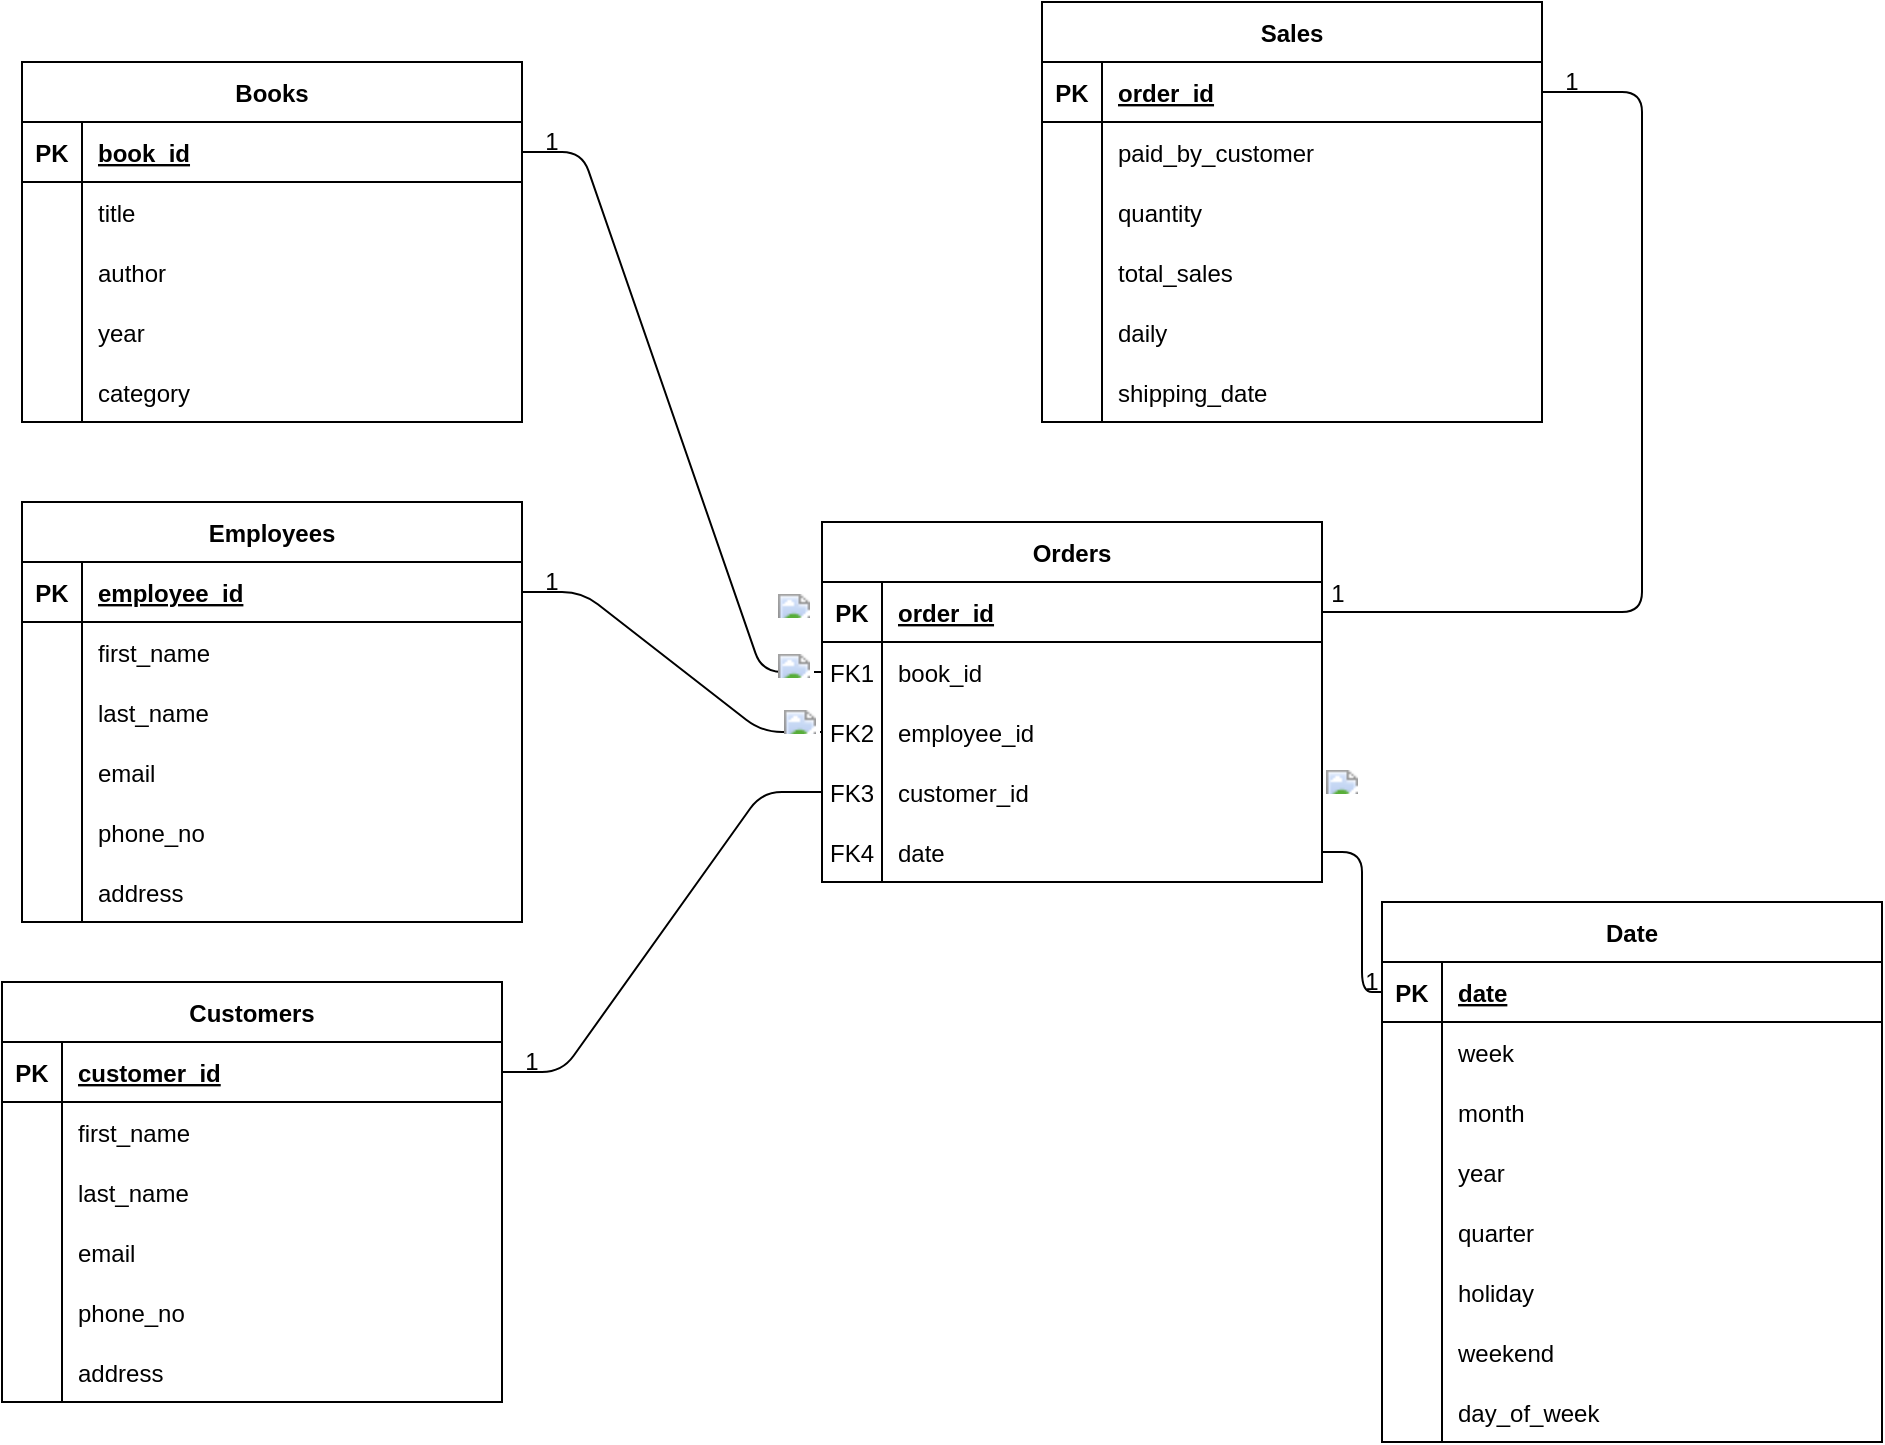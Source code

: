 <mxfile version="24.4.3" type="github">
  <diagram id="R2lEEEUBdFMjLlhIrx00" name="Page-1">
    <mxGraphModel dx="2284" dy="780" grid="1" gridSize="10" guides="1" tooltips="1" connect="1" arrows="1" fold="1" page="1" pageScale="1" pageWidth="850" pageHeight="1100" math="0" shadow="0" extFonts="Permanent Marker^https://fonts.googleapis.com/css?family=Permanent+Marker">
      <root>
        <mxCell id="0" />
        <mxCell id="1" parent="0" />
        <mxCell id="C-vyLk0tnHw3VtMMgP7b-1" value="" style="edgeStyle=entityRelationEdgeStyle;endArrow=none;startArrow=none;endFill=0;startFill=0;exitX=1;exitY=0.5;exitDx=0;exitDy=0;entryX=0;entryY=0.5;entryDx=0;entryDy=0;" parent="1" source="C-vyLk0tnHw3VtMMgP7b-24" target="TNNoIdRgvDNIgL5Zo4_y-1" edge="1">
          <mxGeometry width="100" height="100" relative="1" as="geometry">
            <mxPoint x="290" y="380" as="sourcePoint" />
            <mxPoint x="370" y="400" as="targetPoint" />
          </mxGeometry>
        </mxCell>
        <mxCell id="C-vyLk0tnHw3VtMMgP7b-12" value="" style="edgeStyle=elbowEdgeStyle;endArrow=none;startArrow=none;endFill=0;startFill=0;entryX=1;entryY=0.5;entryDx=0;entryDy=0;exitX=1;exitY=0.5;exitDx=0;exitDy=0;" parent="1" source="C-vyLk0tnHw3VtMMgP7b-3" target="C-vyLk0tnHw3VtMMgP7b-14" edge="1">
          <mxGeometry width="100" height="100" relative="1" as="geometry">
            <mxPoint x="810" y="340" as="sourcePoint" />
            <mxPoint x="770" y="90" as="targetPoint" />
            <Array as="points">
              <mxPoint x="780" y="180" />
            </Array>
          </mxGeometry>
        </mxCell>
        <mxCell id="C-vyLk0tnHw3VtMMgP7b-2" value="Orders" style="shape=table;startSize=30;container=1;collapsible=1;childLayout=tableLayout;fixedRows=1;rowLines=0;fontStyle=1;align=center;resizeLast=1;" parent="1" vertex="1">
          <mxGeometry x="370" y="270" width="250" height="180" as="geometry" />
        </mxCell>
        <mxCell id="C-vyLk0tnHw3VtMMgP7b-3" value="" style="shape=partialRectangle;collapsible=0;dropTarget=0;pointerEvents=0;fillColor=none;points=[[0,0.5],[1,0.5]];portConstraint=eastwest;top=0;left=0;right=0;bottom=1;" parent="C-vyLk0tnHw3VtMMgP7b-2" vertex="1">
          <mxGeometry y="30" width="250" height="30" as="geometry" />
        </mxCell>
        <mxCell id="C-vyLk0tnHw3VtMMgP7b-4" value="PK" style="shape=partialRectangle;overflow=hidden;connectable=0;fillColor=none;top=0;left=0;bottom=0;right=0;fontStyle=1;" parent="C-vyLk0tnHw3VtMMgP7b-3" vertex="1">
          <mxGeometry width="30" height="30" as="geometry">
            <mxRectangle width="30" height="30" as="alternateBounds" />
          </mxGeometry>
        </mxCell>
        <mxCell id="C-vyLk0tnHw3VtMMgP7b-5" value="order_id" style="shape=partialRectangle;overflow=hidden;connectable=0;fillColor=none;top=0;left=0;bottom=0;right=0;align=left;spacingLeft=6;fontStyle=5;" parent="C-vyLk0tnHw3VtMMgP7b-3" vertex="1">
          <mxGeometry x="30" width="220" height="30" as="geometry">
            <mxRectangle width="220" height="30" as="alternateBounds" />
          </mxGeometry>
        </mxCell>
        <mxCell id="C-vyLk0tnHw3VtMMgP7b-6" value="" style="shape=partialRectangle;collapsible=0;dropTarget=0;pointerEvents=0;fillColor=none;points=[[0,0.5],[1,0.5]];portConstraint=eastwest;top=0;left=0;right=0;bottom=0;" parent="C-vyLk0tnHw3VtMMgP7b-2" vertex="1">
          <mxGeometry y="60" width="250" height="30" as="geometry" />
        </mxCell>
        <mxCell id="C-vyLk0tnHw3VtMMgP7b-7" value="FK1" style="shape=partialRectangle;overflow=hidden;connectable=0;fillColor=none;top=0;left=0;bottom=0;right=0;" parent="C-vyLk0tnHw3VtMMgP7b-6" vertex="1">
          <mxGeometry width="30" height="30" as="geometry">
            <mxRectangle width="30" height="30" as="alternateBounds" />
          </mxGeometry>
        </mxCell>
        <mxCell id="C-vyLk0tnHw3VtMMgP7b-8" value="book_id" style="shape=partialRectangle;overflow=hidden;connectable=0;fillColor=none;top=0;left=0;bottom=0;right=0;align=left;spacingLeft=6;" parent="C-vyLk0tnHw3VtMMgP7b-6" vertex="1">
          <mxGeometry x="30" width="220" height="30" as="geometry">
            <mxRectangle width="220" height="30" as="alternateBounds" />
          </mxGeometry>
        </mxCell>
        <mxCell id="C-vyLk0tnHw3VtMMgP7b-9" value="" style="shape=partialRectangle;collapsible=0;dropTarget=0;pointerEvents=0;fillColor=none;points=[[0,0.5],[1,0.5]];portConstraint=eastwest;top=0;left=0;right=0;bottom=0;" parent="C-vyLk0tnHw3VtMMgP7b-2" vertex="1">
          <mxGeometry y="90" width="250" height="30" as="geometry" />
        </mxCell>
        <mxCell id="C-vyLk0tnHw3VtMMgP7b-10" value="FK2" style="shape=partialRectangle;overflow=hidden;connectable=0;fillColor=none;top=0;left=0;bottom=0;right=0;" parent="C-vyLk0tnHw3VtMMgP7b-9" vertex="1">
          <mxGeometry width="30" height="30" as="geometry">
            <mxRectangle width="30" height="30" as="alternateBounds" />
          </mxGeometry>
        </mxCell>
        <mxCell id="C-vyLk0tnHw3VtMMgP7b-11" value="employee_id" style="shape=partialRectangle;overflow=hidden;connectable=0;fillColor=none;top=0;left=0;bottom=0;right=0;align=left;spacingLeft=6;" parent="C-vyLk0tnHw3VtMMgP7b-9" vertex="1">
          <mxGeometry x="30" width="220" height="30" as="geometry">
            <mxRectangle width="220" height="30" as="alternateBounds" />
          </mxGeometry>
        </mxCell>
        <mxCell id="TNNoIdRgvDNIgL5Zo4_y-1" value="" style="shape=partialRectangle;collapsible=0;dropTarget=0;pointerEvents=0;fillColor=none;points=[[0,0.5],[1,0.5]];portConstraint=eastwest;top=0;left=0;right=0;bottom=0;" vertex="1" parent="C-vyLk0tnHw3VtMMgP7b-2">
          <mxGeometry y="120" width="250" height="30" as="geometry" />
        </mxCell>
        <mxCell id="TNNoIdRgvDNIgL5Zo4_y-2" value="FK3" style="shape=partialRectangle;overflow=hidden;connectable=0;fillColor=none;top=0;left=0;bottom=0;right=0;" vertex="1" parent="TNNoIdRgvDNIgL5Zo4_y-1">
          <mxGeometry width="30" height="30" as="geometry">
            <mxRectangle width="30" height="30" as="alternateBounds" />
          </mxGeometry>
        </mxCell>
        <mxCell id="TNNoIdRgvDNIgL5Zo4_y-3" value="customer_id " style="shape=partialRectangle;overflow=hidden;connectable=0;fillColor=none;top=0;left=0;bottom=0;right=0;align=left;spacingLeft=6;" vertex="1" parent="TNNoIdRgvDNIgL5Zo4_y-1">
          <mxGeometry x="30" width="220" height="30" as="geometry">
            <mxRectangle width="220" height="30" as="alternateBounds" />
          </mxGeometry>
        </mxCell>
        <mxCell id="TNNoIdRgvDNIgL5Zo4_y-4" value="" style="shape=partialRectangle;collapsible=0;dropTarget=0;pointerEvents=0;fillColor=none;points=[[0,0.5],[1,0.5]];portConstraint=eastwest;top=0;left=0;right=0;bottom=0;" vertex="1" parent="C-vyLk0tnHw3VtMMgP7b-2">
          <mxGeometry y="150" width="250" height="30" as="geometry" />
        </mxCell>
        <mxCell id="TNNoIdRgvDNIgL5Zo4_y-5" value="FK4" style="shape=partialRectangle;overflow=hidden;connectable=0;fillColor=none;top=0;left=0;bottom=0;right=0;" vertex="1" parent="TNNoIdRgvDNIgL5Zo4_y-4">
          <mxGeometry width="30" height="30" as="geometry">
            <mxRectangle width="30" height="30" as="alternateBounds" />
          </mxGeometry>
        </mxCell>
        <mxCell id="TNNoIdRgvDNIgL5Zo4_y-6" value="date" style="shape=partialRectangle;overflow=hidden;connectable=0;fillColor=none;top=0;left=0;bottom=0;right=0;align=left;spacingLeft=6;" vertex="1" parent="TNNoIdRgvDNIgL5Zo4_y-4">
          <mxGeometry x="30" width="220" height="30" as="geometry">
            <mxRectangle width="220" height="30" as="alternateBounds" />
          </mxGeometry>
        </mxCell>
        <mxCell id="C-vyLk0tnHw3VtMMgP7b-13" value="Sales" style="shape=table;startSize=30;container=1;collapsible=1;childLayout=tableLayout;fixedRows=1;rowLines=0;fontStyle=1;align=center;resizeLast=1;" parent="1" vertex="1">
          <mxGeometry x="480" y="10" width="250" height="210" as="geometry" />
        </mxCell>
        <mxCell id="C-vyLk0tnHw3VtMMgP7b-14" value="" style="shape=partialRectangle;collapsible=0;dropTarget=0;pointerEvents=0;fillColor=none;points=[[0,0.5],[1,0.5]];portConstraint=eastwest;top=0;left=0;right=0;bottom=1;" parent="C-vyLk0tnHw3VtMMgP7b-13" vertex="1">
          <mxGeometry y="30" width="250" height="30" as="geometry" />
        </mxCell>
        <mxCell id="C-vyLk0tnHw3VtMMgP7b-15" value="PK" style="shape=partialRectangle;overflow=hidden;connectable=0;fillColor=none;top=0;left=0;bottom=0;right=0;fontStyle=1;" parent="C-vyLk0tnHw3VtMMgP7b-14" vertex="1">
          <mxGeometry width="30" height="30" as="geometry">
            <mxRectangle width="30" height="30" as="alternateBounds" />
          </mxGeometry>
        </mxCell>
        <mxCell id="C-vyLk0tnHw3VtMMgP7b-16" value="order_id" style="shape=partialRectangle;overflow=hidden;connectable=0;fillColor=none;top=0;left=0;bottom=0;right=0;align=left;spacingLeft=6;fontStyle=5;" parent="C-vyLk0tnHw3VtMMgP7b-14" vertex="1">
          <mxGeometry x="30" width="220" height="30" as="geometry">
            <mxRectangle width="220" height="30" as="alternateBounds" />
          </mxGeometry>
        </mxCell>
        <mxCell id="C-vyLk0tnHw3VtMMgP7b-17" value="" style="shape=partialRectangle;collapsible=0;dropTarget=0;pointerEvents=0;fillColor=none;points=[[0,0.5],[1,0.5]];portConstraint=eastwest;top=0;left=0;right=0;bottom=0;" parent="C-vyLk0tnHw3VtMMgP7b-13" vertex="1">
          <mxGeometry y="60" width="250" height="30" as="geometry" />
        </mxCell>
        <mxCell id="C-vyLk0tnHw3VtMMgP7b-18" value="" style="shape=partialRectangle;overflow=hidden;connectable=0;fillColor=none;top=0;left=0;bottom=0;right=0;" parent="C-vyLk0tnHw3VtMMgP7b-17" vertex="1">
          <mxGeometry width="30" height="30" as="geometry">
            <mxRectangle width="30" height="30" as="alternateBounds" />
          </mxGeometry>
        </mxCell>
        <mxCell id="C-vyLk0tnHw3VtMMgP7b-19" value="paid_by_customer" style="shape=partialRectangle;overflow=hidden;connectable=0;fillColor=none;top=0;left=0;bottom=0;right=0;align=left;spacingLeft=6;" parent="C-vyLk0tnHw3VtMMgP7b-17" vertex="1">
          <mxGeometry x="30" width="220" height="30" as="geometry">
            <mxRectangle width="220" height="30" as="alternateBounds" />
          </mxGeometry>
        </mxCell>
        <mxCell id="C-vyLk0tnHw3VtMMgP7b-20" value="" style="shape=partialRectangle;collapsible=0;dropTarget=0;pointerEvents=0;fillColor=none;points=[[0,0.5],[1,0.5]];portConstraint=eastwest;top=0;left=0;right=0;bottom=0;" parent="C-vyLk0tnHw3VtMMgP7b-13" vertex="1">
          <mxGeometry y="90" width="250" height="30" as="geometry" />
        </mxCell>
        <mxCell id="C-vyLk0tnHw3VtMMgP7b-21" value="" style="shape=partialRectangle;overflow=hidden;connectable=0;fillColor=none;top=0;left=0;bottom=0;right=0;" parent="C-vyLk0tnHw3VtMMgP7b-20" vertex="1">
          <mxGeometry width="30" height="30" as="geometry">
            <mxRectangle width="30" height="30" as="alternateBounds" />
          </mxGeometry>
        </mxCell>
        <mxCell id="C-vyLk0tnHw3VtMMgP7b-22" value="quantity" style="shape=partialRectangle;overflow=hidden;connectable=0;fillColor=none;top=0;left=0;bottom=0;right=0;align=left;spacingLeft=6;" parent="C-vyLk0tnHw3VtMMgP7b-20" vertex="1">
          <mxGeometry x="30" width="220" height="30" as="geometry">
            <mxRectangle width="220" height="30" as="alternateBounds" />
          </mxGeometry>
        </mxCell>
        <mxCell id="TNNoIdRgvDNIgL5Zo4_y-35" value="" style="shape=partialRectangle;collapsible=0;dropTarget=0;pointerEvents=0;fillColor=none;points=[[0,0.5],[1,0.5]];portConstraint=eastwest;top=0;left=0;right=0;bottom=0;" vertex="1" parent="C-vyLk0tnHw3VtMMgP7b-13">
          <mxGeometry y="120" width="250" height="30" as="geometry" />
        </mxCell>
        <mxCell id="TNNoIdRgvDNIgL5Zo4_y-36" value="" style="shape=partialRectangle;overflow=hidden;connectable=0;fillColor=none;top=0;left=0;bottom=0;right=0;" vertex="1" parent="TNNoIdRgvDNIgL5Zo4_y-35">
          <mxGeometry width="30" height="30" as="geometry">
            <mxRectangle width="30" height="30" as="alternateBounds" />
          </mxGeometry>
        </mxCell>
        <mxCell id="TNNoIdRgvDNIgL5Zo4_y-37" value="total_sales" style="shape=partialRectangle;overflow=hidden;connectable=0;fillColor=none;top=0;left=0;bottom=0;right=0;align=left;spacingLeft=6;" vertex="1" parent="TNNoIdRgvDNIgL5Zo4_y-35">
          <mxGeometry x="30" width="220" height="30" as="geometry">
            <mxRectangle width="220" height="30" as="alternateBounds" />
          </mxGeometry>
        </mxCell>
        <mxCell id="TNNoIdRgvDNIgL5Zo4_y-38" value="" style="shape=partialRectangle;collapsible=0;dropTarget=0;pointerEvents=0;fillColor=none;points=[[0,0.5],[1,0.5]];portConstraint=eastwest;top=0;left=0;right=0;bottom=0;" vertex="1" parent="C-vyLk0tnHw3VtMMgP7b-13">
          <mxGeometry y="150" width="250" height="30" as="geometry" />
        </mxCell>
        <mxCell id="TNNoIdRgvDNIgL5Zo4_y-39" value="" style="shape=partialRectangle;overflow=hidden;connectable=0;fillColor=none;top=0;left=0;bottom=0;right=0;" vertex="1" parent="TNNoIdRgvDNIgL5Zo4_y-38">
          <mxGeometry width="30" height="30" as="geometry">
            <mxRectangle width="30" height="30" as="alternateBounds" />
          </mxGeometry>
        </mxCell>
        <mxCell id="TNNoIdRgvDNIgL5Zo4_y-40" value="daily" style="shape=partialRectangle;overflow=hidden;connectable=0;fillColor=none;top=0;left=0;bottom=0;right=0;align=left;spacingLeft=6;" vertex="1" parent="TNNoIdRgvDNIgL5Zo4_y-38">
          <mxGeometry x="30" width="220" height="30" as="geometry">
            <mxRectangle width="220" height="30" as="alternateBounds" />
          </mxGeometry>
        </mxCell>
        <mxCell id="TNNoIdRgvDNIgL5Zo4_y-41" value="" style="shape=partialRectangle;collapsible=0;dropTarget=0;pointerEvents=0;fillColor=none;points=[[0,0.5],[1,0.5]];portConstraint=eastwest;top=0;left=0;right=0;bottom=0;" vertex="1" parent="C-vyLk0tnHw3VtMMgP7b-13">
          <mxGeometry y="180" width="250" height="30" as="geometry" />
        </mxCell>
        <mxCell id="TNNoIdRgvDNIgL5Zo4_y-42" value="" style="shape=partialRectangle;overflow=hidden;connectable=0;fillColor=none;top=0;left=0;bottom=0;right=0;" vertex="1" parent="TNNoIdRgvDNIgL5Zo4_y-41">
          <mxGeometry width="30" height="30" as="geometry">
            <mxRectangle width="30" height="30" as="alternateBounds" />
          </mxGeometry>
        </mxCell>
        <mxCell id="TNNoIdRgvDNIgL5Zo4_y-43" value="shipping_date" style="shape=partialRectangle;overflow=hidden;connectable=0;fillColor=none;top=0;left=0;bottom=0;right=0;align=left;spacingLeft=6;" vertex="1" parent="TNNoIdRgvDNIgL5Zo4_y-41">
          <mxGeometry x="30" width="220" height="30" as="geometry">
            <mxRectangle width="220" height="30" as="alternateBounds" />
          </mxGeometry>
        </mxCell>
        <mxCell id="C-vyLk0tnHw3VtMMgP7b-23" value="Customers" style="shape=table;startSize=30;container=1;collapsible=1;childLayout=tableLayout;fixedRows=1;rowLines=0;fontStyle=1;align=center;resizeLast=1;" parent="1" vertex="1">
          <mxGeometry x="-40" y="500" width="250" height="210" as="geometry" />
        </mxCell>
        <mxCell id="C-vyLk0tnHw3VtMMgP7b-24" value="" style="shape=partialRectangle;collapsible=0;dropTarget=0;pointerEvents=0;fillColor=none;points=[[0,0.5],[1,0.5]];portConstraint=eastwest;top=0;left=0;right=0;bottom=1;" parent="C-vyLk0tnHw3VtMMgP7b-23" vertex="1">
          <mxGeometry y="30" width="250" height="30" as="geometry" />
        </mxCell>
        <mxCell id="C-vyLk0tnHw3VtMMgP7b-25" value="PK" style="shape=partialRectangle;overflow=hidden;connectable=0;fillColor=none;top=0;left=0;bottom=0;right=0;fontStyle=1;" parent="C-vyLk0tnHw3VtMMgP7b-24" vertex="1">
          <mxGeometry width="30" height="30" as="geometry">
            <mxRectangle width="30" height="30" as="alternateBounds" />
          </mxGeometry>
        </mxCell>
        <mxCell id="C-vyLk0tnHw3VtMMgP7b-26" value="customer_id" style="shape=partialRectangle;overflow=hidden;connectable=0;fillColor=none;top=0;left=0;bottom=0;right=0;align=left;spacingLeft=6;fontStyle=5;" parent="C-vyLk0tnHw3VtMMgP7b-24" vertex="1">
          <mxGeometry x="30" width="220" height="30" as="geometry">
            <mxRectangle width="220" height="30" as="alternateBounds" />
          </mxGeometry>
        </mxCell>
        <mxCell id="C-vyLk0tnHw3VtMMgP7b-27" value="" style="shape=partialRectangle;collapsible=0;dropTarget=0;pointerEvents=0;fillColor=none;points=[[0,0.5],[1,0.5]];portConstraint=eastwest;top=0;left=0;right=0;bottom=0;" parent="C-vyLk0tnHw3VtMMgP7b-23" vertex="1">
          <mxGeometry y="60" width="250" height="30" as="geometry" />
        </mxCell>
        <mxCell id="C-vyLk0tnHw3VtMMgP7b-28" value="" style="shape=partialRectangle;overflow=hidden;connectable=0;fillColor=none;top=0;left=0;bottom=0;right=0;" parent="C-vyLk0tnHw3VtMMgP7b-27" vertex="1">
          <mxGeometry width="30" height="30" as="geometry">
            <mxRectangle width="30" height="30" as="alternateBounds" />
          </mxGeometry>
        </mxCell>
        <mxCell id="C-vyLk0tnHw3VtMMgP7b-29" value="first_name" style="shape=partialRectangle;overflow=hidden;connectable=0;fillColor=none;top=0;left=0;bottom=0;right=0;align=left;spacingLeft=6;" parent="C-vyLk0tnHw3VtMMgP7b-27" vertex="1">
          <mxGeometry x="30" width="220" height="30" as="geometry">
            <mxRectangle width="220" height="30" as="alternateBounds" />
          </mxGeometry>
        </mxCell>
        <mxCell id="TNNoIdRgvDNIgL5Zo4_y-7" value="" style="shape=partialRectangle;collapsible=0;dropTarget=0;pointerEvents=0;fillColor=none;points=[[0,0.5],[1,0.5]];portConstraint=eastwest;top=0;left=0;right=0;bottom=0;" vertex="1" parent="C-vyLk0tnHw3VtMMgP7b-23">
          <mxGeometry y="90" width="250" height="30" as="geometry" />
        </mxCell>
        <mxCell id="TNNoIdRgvDNIgL5Zo4_y-8" value="" style="shape=partialRectangle;overflow=hidden;connectable=0;fillColor=none;top=0;left=0;bottom=0;right=0;" vertex="1" parent="TNNoIdRgvDNIgL5Zo4_y-7">
          <mxGeometry width="30" height="30" as="geometry">
            <mxRectangle width="30" height="30" as="alternateBounds" />
          </mxGeometry>
        </mxCell>
        <mxCell id="TNNoIdRgvDNIgL5Zo4_y-9" value="last_name" style="shape=partialRectangle;overflow=hidden;connectable=0;fillColor=none;top=0;left=0;bottom=0;right=0;align=left;spacingLeft=6;" vertex="1" parent="TNNoIdRgvDNIgL5Zo4_y-7">
          <mxGeometry x="30" width="220" height="30" as="geometry">
            <mxRectangle width="220" height="30" as="alternateBounds" />
          </mxGeometry>
        </mxCell>
        <mxCell id="TNNoIdRgvDNIgL5Zo4_y-10" value="" style="shape=partialRectangle;collapsible=0;dropTarget=0;pointerEvents=0;fillColor=none;points=[[0,0.5],[1,0.5]];portConstraint=eastwest;top=0;left=0;right=0;bottom=0;" vertex="1" parent="C-vyLk0tnHw3VtMMgP7b-23">
          <mxGeometry y="120" width="250" height="30" as="geometry" />
        </mxCell>
        <mxCell id="TNNoIdRgvDNIgL5Zo4_y-11" value="" style="shape=partialRectangle;overflow=hidden;connectable=0;fillColor=none;top=0;left=0;bottom=0;right=0;" vertex="1" parent="TNNoIdRgvDNIgL5Zo4_y-10">
          <mxGeometry width="30" height="30" as="geometry">
            <mxRectangle width="30" height="30" as="alternateBounds" />
          </mxGeometry>
        </mxCell>
        <mxCell id="TNNoIdRgvDNIgL5Zo4_y-12" value="email" style="shape=partialRectangle;overflow=hidden;connectable=0;fillColor=none;top=0;left=0;bottom=0;right=0;align=left;spacingLeft=6;" vertex="1" parent="TNNoIdRgvDNIgL5Zo4_y-10">
          <mxGeometry x="30" width="220" height="30" as="geometry">
            <mxRectangle width="220" height="30" as="alternateBounds" />
          </mxGeometry>
        </mxCell>
        <mxCell id="TNNoIdRgvDNIgL5Zo4_y-13" value="" style="shape=partialRectangle;collapsible=0;dropTarget=0;pointerEvents=0;fillColor=none;points=[[0,0.5],[1,0.5]];portConstraint=eastwest;top=0;left=0;right=0;bottom=0;" vertex="1" parent="C-vyLk0tnHw3VtMMgP7b-23">
          <mxGeometry y="150" width="250" height="30" as="geometry" />
        </mxCell>
        <mxCell id="TNNoIdRgvDNIgL5Zo4_y-14" value="" style="shape=partialRectangle;overflow=hidden;connectable=0;fillColor=none;top=0;left=0;bottom=0;right=0;" vertex="1" parent="TNNoIdRgvDNIgL5Zo4_y-13">
          <mxGeometry width="30" height="30" as="geometry">
            <mxRectangle width="30" height="30" as="alternateBounds" />
          </mxGeometry>
        </mxCell>
        <mxCell id="TNNoIdRgvDNIgL5Zo4_y-15" value="phone_no" style="shape=partialRectangle;overflow=hidden;connectable=0;fillColor=none;top=0;left=0;bottom=0;right=0;align=left;spacingLeft=6;" vertex="1" parent="TNNoIdRgvDNIgL5Zo4_y-13">
          <mxGeometry x="30" width="220" height="30" as="geometry">
            <mxRectangle width="220" height="30" as="alternateBounds" />
          </mxGeometry>
        </mxCell>
        <mxCell id="TNNoIdRgvDNIgL5Zo4_y-91" value="" style="shape=partialRectangle;collapsible=0;dropTarget=0;pointerEvents=0;fillColor=none;points=[[0,0.5],[1,0.5]];portConstraint=eastwest;top=0;left=0;right=0;bottom=0;" vertex="1" parent="C-vyLk0tnHw3VtMMgP7b-23">
          <mxGeometry y="180" width="250" height="30" as="geometry" />
        </mxCell>
        <mxCell id="TNNoIdRgvDNIgL5Zo4_y-92" value="" style="shape=partialRectangle;overflow=hidden;connectable=0;fillColor=none;top=0;left=0;bottom=0;right=0;" vertex="1" parent="TNNoIdRgvDNIgL5Zo4_y-91">
          <mxGeometry width="30" height="30" as="geometry">
            <mxRectangle width="30" height="30" as="alternateBounds" />
          </mxGeometry>
        </mxCell>
        <mxCell id="TNNoIdRgvDNIgL5Zo4_y-93" value="address" style="shape=partialRectangle;overflow=hidden;connectable=0;fillColor=none;top=0;left=0;bottom=0;right=0;align=left;spacingLeft=6;" vertex="1" parent="TNNoIdRgvDNIgL5Zo4_y-91">
          <mxGeometry x="30" width="220" height="30" as="geometry">
            <mxRectangle width="220" height="30" as="alternateBounds" />
          </mxGeometry>
        </mxCell>
        <mxCell id="TNNoIdRgvDNIgL5Zo4_y-16" value="Books" style="shape=table;startSize=30;container=1;collapsible=1;childLayout=tableLayout;fixedRows=1;rowLines=0;fontStyle=1;align=center;resizeLast=1;" vertex="1" parent="1">
          <mxGeometry x="-30" y="40" width="250" height="180" as="geometry" />
        </mxCell>
        <mxCell id="TNNoIdRgvDNIgL5Zo4_y-17" value="" style="shape=partialRectangle;collapsible=0;dropTarget=0;pointerEvents=0;fillColor=none;points=[[0,0.5],[1,0.5]];portConstraint=eastwest;top=0;left=0;right=0;bottom=1;" vertex="1" parent="TNNoIdRgvDNIgL5Zo4_y-16">
          <mxGeometry y="30" width="250" height="30" as="geometry" />
        </mxCell>
        <mxCell id="TNNoIdRgvDNIgL5Zo4_y-18" value="PK" style="shape=partialRectangle;overflow=hidden;connectable=0;fillColor=none;top=0;left=0;bottom=0;right=0;fontStyle=1;" vertex="1" parent="TNNoIdRgvDNIgL5Zo4_y-17">
          <mxGeometry width="30" height="30" as="geometry">
            <mxRectangle width="30" height="30" as="alternateBounds" />
          </mxGeometry>
        </mxCell>
        <mxCell id="TNNoIdRgvDNIgL5Zo4_y-19" value="book_id" style="shape=partialRectangle;overflow=hidden;connectable=0;fillColor=none;top=0;left=0;bottom=0;right=0;align=left;spacingLeft=6;fontStyle=5;" vertex="1" parent="TNNoIdRgvDNIgL5Zo4_y-17">
          <mxGeometry x="30" width="220" height="30" as="geometry">
            <mxRectangle width="220" height="30" as="alternateBounds" />
          </mxGeometry>
        </mxCell>
        <mxCell id="TNNoIdRgvDNIgL5Zo4_y-20" value="" style="shape=partialRectangle;collapsible=0;dropTarget=0;pointerEvents=0;fillColor=none;points=[[0,0.5],[1,0.5]];portConstraint=eastwest;top=0;left=0;right=0;bottom=0;" vertex="1" parent="TNNoIdRgvDNIgL5Zo4_y-16">
          <mxGeometry y="60" width="250" height="30" as="geometry" />
        </mxCell>
        <mxCell id="TNNoIdRgvDNIgL5Zo4_y-21" value="" style="shape=partialRectangle;overflow=hidden;connectable=0;fillColor=none;top=0;left=0;bottom=0;right=0;" vertex="1" parent="TNNoIdRgvDNIgL5Zo4_y-20">
          <mxGeometry width="30" height="30" as="geometry">
            <mxRectangle width="30" height="30" as="alternateBounds" />
          </mxGeometry>
        </mxCell>
        <mxCell id="TNNoIdRgvDNIgL5Zo4_y-22" value="title" style="shape=partialRectangle;overflow=hidden;connectable=0;fillColor=none;top=0;left=0;bottom=0;right=0;align=left;spacingLeft=6;" vertex="1" parent="TNNoIdRgvDNIgL5Zo4_y-20">
          <mxGeometry x="30" width="220" height="30" as="geometry">
            <mxRectangle width="220" height="30" as="alternateBounds" />
          </mxGeometry>
        </mxCell>
        <mxCell id="TNNoIdRgvDNIgL5Zo4_y-23" value="" style="shape=partialRectangle;collapsible=0;dropTarget=0;pointerEvents=0;fillColor=none;points=[[0,0.5],[1,0.5]];portConstraint=eastwest;top=0;left=0;right=0;bottom=0;" vertex="1" parent="TNNoIdRgvDNIgL5Zo4_y-16">
          <mxGeometry y="90" width="250" height="30" as="geometry" />
        </mxCell>
        <mxCell id="TNNoIdRgvDNIgL5Zo4_y-24" value="" style="shape=partialRectangle;overflow=hidden;connectable=0;fillColor=none;top=0;left=0;bottom=0;right=0;" vertex="1" parent="TNNoIdRgvDNIgL5Zo4_y-23">
          <mxGeometry width="30" height="30" as="geometry">
            <mxRectangle width="30" height="30" as="alternateBounds" />
          </mxGeometry>
        </mxCell>
        <mxCell id="TNNoIdRgvDNIgL5Zo4_y-25" value="author" style="shape=partialRectangle;overflow=hidden;connectable=0;fillColor=none;top=0;left=0;bottom=0;right=0;align=left;spacingLeft=6;" vertex="1" parent="TNNoIdRgvDNIgL5Zo4_y-23">
          <mxGeometry x="30" width="220" height="30" as="geometry">
            <mxRectangle width="220" height="30" as="alternateBounds" />
          </mxGeometry>
        </mxCell>
        <mxCell id="TNNoIdRgvDNIgL5Zo4_y-26" value="" style="shape=partialRectangle;collapsible=0;dropTarget=0;pointerEvents=0;fillColor=none;points=[[0,0.5],[1,0.5]];portConstraint=eastwest;top=0;left=0;right=0;bottom=0;" vertex="1" parent="TNNoIdRgvDNIgL5Zo4_y-16">
          <mxGeometry y="120" width="250" height="30" as="geometry" />
        </mxCell>
        <mxCell id="TNNoIdRgvDNIgL5Zo4_y-27" value="" style="shape=partialRectangle;overflow=hidden;connectable=0;fillColor=none;top=0;left=0;bottom=0;right=0;" vertex="1" parent="TNNoIdRgvDNIgL5Zo4_y-26">
          <mxGeometry width="30" height="30" as="geometry">
            <mxRectangle width="30" height="30" as="alternateBounds" />
          </mxGeometry>
        </mxCell>
        <mxCell id="TNNoIdRgvDNIgL5Zo4_y-28" value="year" style="shape=partialRectangle;overflow=hidden;connectable=0;fillColor=none;top=0;left=0;bottom=0;right=0;align=left;spacingLeft=6;" vertex="1" parent="TNNoIdRgvDNIgL5Zo4_y-26">
          <mxGeometry x="30" width="220" height="30" as="geometry">
            <mxRectangle width="220" height="30" as="alternateBounds" />
          </mxGeometry>
        </mxCell>
        <mxCell id="TNNoIdRgvDNIgL5Zo4_y-29" value="" style="shape=partialRectangle;collapsible=0;dropTarget=0;pointerEvents=0;fillColor=none;points=[[0,0.5],[1,0.5]];portConstraint=eastwest;top=0;left=0;right=0;bottom=0;" vertex="1" parent="TNNoIdRgvDNIgL5Zo4_y-16">
          <mxGeometry y="150" width="250" height="30" as="geometry" />
        </mxCell>
        <mxCell id="TNNoIdRgvDNIgL5Zo4_y-30" value="" style="shape=partialRectangle;overflow=hidden;connectable=0;fillColor=none;top=0;left=0;bottom=0;right=0;" vertex="1" parent="TNNoIdRgvDNIgL5Zo4_y-29">
          <mxGeometry width="30" height="30" as="geometry">
            <mxRectangle width="30" height="30" as="alternateBounds" />
          </mxGeometry>
        </mxCell>
        <mxCell id="TNNoIdRgvDNIgL5Zo4_y-31" value="category" style="shape=partialRectangle;overflow=hidden;connectable=0;fillColor=none;top=0;left=0;bottom=0;right=0;align=left;spacingLeft=6;" vertex="1" parent="TNNoIdRgvDNIgL5Zo4_y-29">
          <mxGeometry x="30" width="220" height="30" as="geometry">
            <mxRectangle width="220" height="30" as="alternateBounds" />
          </mxGeometry>
        </mxCell>
        <mxCell id="TNNoIdRgvDNIgL5Zo4_y-32" value="" style="edgeStyle=entityRelationEdgeStyle;endArrow=none;startArrow=none;endFill=0;startFill=0;exitX=1;exitY=0.5;exitDx=0;exitDy=0;entryX=0;entryY=0.5;entryDx=0;entryDy=0;" edge="1" parent="1" source="TNNoIdRgvDNIgL5Zo4_y-17" target="C-vyLk0tnHw3VtMMgP7b-6">
          <mxGeometry width="100" height="100" relative="1" as="geometry">
            <mxPoint x="210" y="390" as="sourcePoint" />
            <mxPoint x="360" y="270" as="targetPoint" />
          </mxGeometry>
        </mxCell>
        <mxCell id="TNNoIdRgvDNIgL5Zo4_y-45" value="Employees" style="shape=table;startSize=30;container=1;collapsible=1;childLayout=tableLayout;fixedRows=1;rowLines=0;fontStyle=1;align=center;resizeLast=1;" vertex="1" parent="1">
          <mxGeometry x="-30" y="260" width="250" height="210" as="geometry" />
        </mxCell>
        <mxCell id="TNNoIdRgvDNIgL5Zo4_y-46" value="" style="shape=partialRectangle;collapsible=0;dropTarget=0;pointerEvents=0;fillColor=none;points=[[0,0.5],[1,0.5]];portConstraint=eastwest;top=0;left=0;right=0;bottom=1;" vertex="1" parent="TNNoIdRgvDNIgL5Zo4_y-45">
          <mxGeometry y="30" width="250" height="30" as="geometry" />
        </mxCell>
        <mxCell id="TNNoIdRgvDNIgL5Zo4_y-47" value="PK" style="shape=partialRectangle;overflow=hidden;connectable=0;fillColor=none;top=0;left=0;bottom=0;right=0;fontStyle=1;" vertex="1" parent="TNNoIdRgvDNIgL5Zo4_y-46">
          <mxGeometry width="30" height="30" as="geometry">
            <mxRectangle width="30" height="30" as="alternateBounds" />
          </mxGeometry>
        </mxCell>
        <mxCell id="TNNoIdRgvDNIgL5Zo4_y-48" value="employee_id" style="shape=partialRectangle;overflow=hidden;connectable=0;fillColor=none;top=0;left=0;bottom=0;right=0;align=left;spacingLeft=6;fontStyle=5;" vertex="1" parent="TNNoIdRgvDNIgL5Zo4_y-46">
          <mxGeometry x="30" width="220" height="30" as="geometry">
            <mxRectangle width="220" height="30" as="alternateBounds" />
          </mxGeometry>
        </mxCell>
        <mxCell id="TNNoIdRgvDNIgL5Zo4_y-49" value="" style="shape=partialRectangle;collapsible=0;dropTarget=0;pointerEvents=0;fillColor=none;points=[[0,0.5],[1,0.5]];portConstraint=eastwest;top=0;left=0;right=0;bottom=0;" vertex="1" parent="TNNoIdRgvDNIgL5Zo4_y-45">
          <mxGeometry y="60" width="250" height="30" as="geometry" />
        </mxCell>
        <mxCell id="TNNoIdRgvDNIgL5Zo4_y-50" value="" style="shape=partialRectangle;overflow=hidden;connectable=0;fillColor=none;top=0;left=0;bottom=0;right=0;" vertex="1" parent="TNNoIdRgvDNIgL5Zo4_y-49">
          <mxGeometry width="30" height="30" as="geometry">
            <mxRectangle width="30" height="30" as="alternateBounds" />
          </mxGeometry>
        </mxCell>
        <mxCell id="TNNoIdRgvDNIgL5Zo4_y-51" value="first_name" style="shape=partialRectangle;overflow=hidden;connectable=0;fillColor=none;top=0;left=0;bottom=0;right=0;align=left;spacingLeft=6;" vertex="1" parent="TNNoIdRgvDNIgL5Zo4_y-49">
          <mxGeometry x="30" width="220" height="30" as="geometry">
            <mxRectangle width="220" height="30" as="alternateBounds" />
          </mxGeometry>
        </mxCell>
        <mxCell id="TNNoIdRgvDNIgL5Zo4_y-52" value="" style="shape=partialRectangle;collapsible=0;dropTarget=0;pointerEvents=0;fillColor=none;points=[[0,0.5],[1,0.5]];portConstraint=eastwest;top=0;left=0;right=0;bottom=0;" vertex="1" parent="TNNoIdRgvDNIgL5Zo4_y-45">
          <mxGeometry y="90" width="250" height="30" as="geometry" />
        </mxCell>
        <mxCell id="TNNoIdRgvDNIgL5Zo4_y-53" value="" style="shape=partialRectangle;overflow=hidden;connectable=0;fillColor=none;top=0;left=0;bottom=0;right=0;" vertex="1" parent="TNNoIdRgvDNIgL5Zo4_y-52">
          <mxGeometry width="30" height="30" as="geometry">
            <mxRectangle width="30" height="30" as="alternateBounds" />
          </mxGeometry>
        </mxCell>
        <mxCell id="TNNoIdRgvDNIgL5Zo4_y-54" value="last_name" style="shape=partialRectangle;overflow=hidden;connectable=0;fillColor=none;top=0;left=0;bottom=0;right=0;align=left;spacingLeft=6;" vertex="1" parent="TNNoIdRgvDNIgL5Zo4_y-52">
          <mxGeometry x="30" width="220" height="30" as="geometry">
            <mxRectangle width="220" height="30" as="alternateBounds" />
          </mxGeometry>
        </mxCell>
        <mxCell id="TNNoIdRgvDNIgL5Zo4_y-55" value="" style="shape=partialRectangle;collapsible=0;dropTarget=0;pointerEvents=0;fillColor=none;points=[[0,0.5],[1,0.5]];portConstraint=eastwest;top=0;left=0;right=0;bottom=0;" vertex="1" parent="TNNoIdRgvDNIgL5Zo4_y-45">
          <mxGeometry y="120" width="250" height="30" as="geometry" />
        </mxCell>
        <mxCell id="TNNoIdRgvDNIgL5Zo4_y-56" value="" style="shape=partialRectangle;overflow=hidden;connectable=0;fillColor=none;top=0;left=0;bottom=0;right=0;" vertex="1" parent="TNNoIdRgvDNIgL5Zo4_y-55">
          <mxGeometry width="30" height="30" as="geometry">
            <mxRectangle width="30" height="30" as="alternateBounds" />
          </mxGeometry>
        </mxCell>
        <mxCell id="TNNoIdRgvDNIgL5Zo4_y-57" value="email" style="shape=partialRectangle;overflow=hidden;connectable=0;fillColor=none;top=0;left=0;bottom=0;right=0;align=left;spacingLeft=6;" vertex="1" parent="TNNoIdRgvDNIgL5Zo4_y-55">
          <mxGeometry x="30" width="220" height="30" as="geometry">
            <mxRectangle width="220" height="30" as="alternateBounds" />
          </mxGeometry>
        </mxCell>
        <mxCell id="TNNoIdRgvDNIgL5Zo4_y-58" value="" style="shape=partialRectangle;collapsible=0;dropTarget=0;pointerEvents=0;fillColor=none;points=[[0,0.5],[1,0.5]];portConstraint=eastwest;top=0;left=0;right=0;bottom=0;" vertex="1" parent="TNNoIdRgvDNIgL5Zo4_y-45">
          <mxGeometry y="150" width="250" height="30" as="geometry" />
        </mxCell>
        <mxCell id="TNNoIdRgvDNIgL5Zo4_y-59" value="" style="shape=partialRectangle;overflow=hidden;connectable=0;fillColor=none;top=0;left=0;bottom=0;right=0;" vertex="1" parent="TNNoIdRgvDNIgL5Zo4_y-58">
          <mxGeometry width="30" height="30" as="geometry">
            <mxRectangle width="30" height="30" as="alternateBounds" />
          </mxGeometry>
        </mxCell>
        <mxCell id="TNNoIdRgvDNIgL5Zo4_y-60" value="phone_no" style="shape=partialRectangle;overflow=hidden;connectable=0;fillColor=none;top=0;left=0;bottom=0;right=0;align=left;spacingLeft=6;" vertex="1" parent="TNNoIdRgvDNIgL5Zo4_y-58">
          <mxGeometry x="30" width="220" height="30" as="geometry">
            <mxRectangle width="220" height="30" as="alternateBounds" />
          </mxGeometry>
        </mxCell>
        <mxCell id="TNNoIdRgvDNIgL5Zo4_y-61" value="" style="shape=partialRectangle;collapsible=0;dropTarget=0;pointerEvents=0;fillColor=none;points=[[0,0.5],[1,0.5]];portConstraint=eastwest;top=0;left=0;right=0;bottom=0;" vertex="1" parent="TNNoIdRgvDNIgL5Zo4_y-45">
          <mxGeometry y="180" width="250" height="30" as="geometry" />
        </mxCell>
        <mxCell id="TNNoIdRgvDNIgL5Zo4_y-62" value="" style="shape=partialRectangle;overflow=hidden;connectable=0;fillColor=none;top=0;left=0;bottom=0;right=0;" vertex="1" parent="TNNoIdRgvDNIgL5Zo4_y-61">
          <mxGeometry width="30" height="30" as="geometry">
            <mxRectangle width="30" height="30" as="alternateBounds" />
          </mxGeometry>
        </mxCell>
        <mxCell id="TNNoIdRgvDNIgL5Zo4_y-63" value="address" style="shape=partialRectangle;overflow=hidden;connectable=0;fillColor=none;top=0;left=0;bottom=0;right=0;align=left;spacingLeft=6;" vertex="1" parent="TNNoIdRgvDNIgL5Zo4_y-61">
          <mxGeometry x="30" width="220" height="30" as="geometry">
            <mxRectangle width="220" height="30" as="alternateBounds" />
          </mxGeometry>
        </mxCell>
        <mxCell id="TNNoIdRgvDNIgL5Zo4_y-64" value="" style="edgeStyle=entityRelationEdgeStyle;endArrow=none;startArrow=none;endFill=0;startFill=0;exitX=1;exitY=0.5;exitDx=0;exitDy=0;entryX=0;entryY=0.5;entryDx=0;entryDy=0;" edge="1" parent="1" source="TNNoIdRgvDNIgL5Zo4_y-46" target="C-vyLk0tnHw3VtMMgP7b-9">
          <mxGeometry width="100" height="100" relative="1" as="geometry">
            <mxPoint x="200" y="580" as="sourcePoint" />
            <mxPoint x="350" y="380" as="targetPoint" />
          </mxGeometry>
        </mxCell>
        <mxCell id="TNNoIdRgvDNIgL5Zo4_y-65" value="Date" style="shape=table;startSize=30;container=1;collapsible=1;childLayout=tableLayout;fixedRows=1;rowLines=0;fontStyle=1;align=center;resizeLast=1;" vertex="1" parent="1">
          <mxGeometry x="650" y="460" width="250" height="270" as="geometry" />
        </mxCell>
        <mxCell id="TNNoIdRgvDNIgL5Zo4_y-66" value="" style="shape=partialRectangle;collapsible=0;dropTarget=0;pointerEvents=0;fillColor=none;points=[[0,0.5],[1,0.5]];portConstraint=eastwest;top=0;left=0;right=0;bottom=1;" vertex="1" parent="TNNoIdRgvDNIgL5Zo4_y-65">
          <mxGeometry y="30" width="250" height="30" as="geometry" />
        </mxCell>
        <mxCell id="TNNoIdRgvDNIgL5Zo4_y-67" value="PK" style="shape=partialRectangle;overflow=hidden;connectable=0;fillColor=none;top=0;left=0;bottom=0;right=0;fontStyle=1;" vertex="1" parent="TNNoIdRgvDNIgL5Zo4_y-66">
          <mxGeometry width="30" height="30" as="geometry">
            <mxRectangle width="30" height="30" as="alternateBounds" />
          </mxGeometry>
        </mxCell>
        <mxCell id="TNNoIdRgvDNIgL5Zo4_y-68" value="date" style="shape=partialRectangle;overflow=hidden;connectable=0;fillColor=none;top=0;left=0;bottom=0;right=0;align=left;spacingLeft=6;fontStyle=5;" vertex="1" parent="TNNoIdRgvDNIgL5Zo4_y-66">
          <mxGeometry x="30" width="220" height="30" as="geometry">
            <mxRectangle width="220" height="30" as="alternateBounds" />
          </mxGeometry>
        </mxCell>
        <mxCell id="TNNoIdRgvDNIgL5Zo4_y-69" value="" style="shape=partialRectangle;collapsible=0;dropTarget=0;pointerEvents=0;fillColor=none;points=[[0,0.5],[1,0.5]];portConstraint=eastwest;top=0;left=0;right=0;bottom=0;" vertex="1" parent="TNNoIdRgvDNIgL5Zo4_y-65">
          <mxGeometry y="60" width="250" height="30" as="geometry" />
        </mxCell>
        <mxCell id="TNNoIdRgvDNIgL5Zo4_y-70" value="" style="shape=partialRectangle;overflow=hidden;connectable=0;fillColor=none;top=0;left=0;bottom=0;right=0;" vertex="1" parent="TNNoIdRgvDNIgL5Zo4_y-69">
          <mxGeometry width="30" height="30" as="geometry">
            <mxRectangle width="30" height="30" as="alternateBounds" />
          </mxGeometry>
        </mxCell>
        <mxCell id="TNNoIdRgvDNIgL5Zo4_y-71" value="week" style="shape=partialRectangle;overflow=hidden;connectable=0;fillColor=none;top=0;left=0;bottom=0;right=0;align=left;spacingLeft=6;" vertex="1" parent="TNNoIdRgvDNIgL5Zo4_y-69">
          <mxGeometry x="30" width="220" height="30" as="geometry">
            <mxRectangle width="220" height="30" as="alternateBounds" />
          </mxGeometry>
        </mxCell>
        <mxCell id="TNNoIdRgvDNIgL5Zo4_y-72" value="" style="shape=partialRectangle;collapsible=0;dropTarget=0;pointerEvents=0;fillColor=none;points=[[0,0.5],[1,0.5]];portConstraint=eastwest;top=0;left=0;right=0;bottom=0;" vertex="1" parent="TNNoIdRgvDNIgL5Zo4_y-65">
          <mxGeometry y="90" width="250" height="30" as="geometry" />
        </mxCell>
        <mxCell id="TNNoIdRgvDNIgL5Zo4_y-73" value="" style="shape=partialRectangle;overflow=hidden;connectable=0;fillColor=none;top=0;left=0;bottom=0;right=0;" vertex="1" parent="TNNoIdRgvDNIgL5Zo4_y-72">
          <mxGeometry width="30" height="30" as="geometry">
            <mxRectangle width="30" height="30" as="alternateBounds" />
          </mxGeometry>
        </mxCell>
        <mxCell id="TNNoIdRgvDNIgL5Zo4_y-74" value="month" style="shape=partialRectangle;overflow=hidden;connectable=0;fillColor=none;top=0;left=0;bottom=0;right=0;align=left;spacingLeft=6;" vertex="1" parent="TNNoIdRgvDNIgL5Zo4_y-72">
          <mxGeometry x="30" width="220" height="30" as="geometry">
            <mxRectangle width="220" height="30" as="alternateBounds" />
          </mxGeometry>
        </mxCell>
        <mxCell id="TNNoIdRgvDNIgL5Zo4_y-75" value="" style="shape=partialRectangle;collapsible=0;dropTarget=0;pointerEvents=0;fillColor=none;points=[[0,0.5],[1,0.5]];portConstraint=eastwest;top=0;left=0;right=0;bottom=0;" vertex="1" parent="TNNoIdRgvDNIgL5Zo4_y-65">
          <mxGeometry y="120" width="250" height="30" as="geometry" />
        </mxCell>
        <mxCell id="TNNoIdRgvDNIgL5Zo4_y-76" value="" style="shape=partialRectangle;overflow=hidden;connectable=0;fillColor=none;top=0;left=0;bottom=0;right=0;" vertex="1" parent="TNNoIdRgvDNIgL5Zo4_y-75">
          <mxGeometry width="30" height="30" as="geometry">
            <mxRectangle width="30" height="30" as="alternateBounds" />
          </mxGeometry>
        </mxCell>
        <mxCell id="TNNoIdRgvDNIgL5Zo4_y-77" value="year" style="shape=partialRectangle;overflow=hidden;connectable=0;fillColor=none;top=0;left=0;bottom=0;right=0;align=left;spacingLeft=6;" vertex="1" parent="TNNoIdRgvDNIgL5Zo4_y-75">
          <mxGeometry x="30" width="220" height="30" as="geometry">
            <mxRectangle width="220" height="30" as="alternateBounds" />
          </mxGeometry>
        </mxCell>
        <mxCell id="TNNoIdRgvDNIgL5Zo4_y-78" value="" style="shape=partialRectangle;collapsible=0;dropTarget=0;pointerEvents=0;fillColor=none;points=[[0,0.5],[1,0.5]];portConstraint=eastwest;top=0;left=0;right=0;bottom=0;" vertex="1" parent="TNNoIdRgvDNIgL5Zo4_y-65">
          <mxGeometry y="150" width="250" height="30" as="geometry" />
        </mxCell>
        <mxCell id="TNNoIdRgvDNIgL5Zo4_y-79" value="" style="shape=partialRectangle;overflow=hidden;connectable=0;fillColor=none;top=0;left=0;bottom=0;right=0;" vertex="1" parent="TNNoIdRgvDNIgL5Zo4_y-78">
          <mxGeometry width="30" height="30" as="geometry">
            <mxRectangle width="30" height="30" as="alternateBounds" />
          </mxGeometry>
        </mxCell>
        <mxCell id="TNNoIdRgvDNIgL5Zo4_y-80" value="quarter" style="shape=partialRectangle;overflow=hidden;connectable=0;fillColor=none;top=0;left=0;bottom=0;right=0;align=left;spacingLeft=6;" vertex="1" parent="TNNoIdRgvDNIgL5Zo4_y-78">
          <mxGeometry x="30" width="220" height="30" as="geometry">
            <mxRectangle width="220" height="30" as="alternateBounds" />
          </mxGeometry>
        </mxCell>
        <mxCell id="TNNoIdRgvDNIgL5Zo4_y-82" value="" style="shape=partialRectangle;collapsible=0;dropTarget=0;pointerEvents=0;fillColor=none;points=[[0,0.5],[1,0.5]];portConstraint=eastwest;top=0;left=0;right=0;bottom=0;" vertex="1" parent="TNNoIdRgvDNIgL5Zo4_y-65">
          <mxGeometry y="180" width="250" height="30" as="geometry" />
        </mxCell>
        <mxCell id="TNNoIdRgvDNIgL5Zo4_y-83" value="" style="shape=partialRectangle;overflow=hidden;connectable=0;fillColor=none;top=0;left=0;bottom=0;right=0;" vertex="1" parent="TNNoIdRgvDNIgL5Zo4_y-82">
          <mxGeometry width="30" height="30" as="geometry">
            <mxRectangle width="30" height="30" as="alternateBounds" />
          </mxGeometry>
        </mxCell>
        <mxCell id="TNNoIdRgvDNIgL5Zo4_y-84" value="holiday" style="shape=partialRectangle;overflow=hidden;connectable=0;fillColor=none;top=0;left=0;bottom=0;right=0;align=left;spacingLeft=6;" vertex="1" parent="TNNoIdRgvDNIgL5Zo4_y-82">
          <mxGeometry x="30" width="220" height="30" as="geometry">
            <mxRectangle width="220" height="30" as="alternateBounds" />
          </mxGeometry>
        </mxCell>
        <mxCell id="TNNoIdRgvDNIgL5Zo4_y-85" value="" style="shape=partialRectangle;collapsible=0;dropTarget=0;pointerEvents=0;fillColor=none;points=[[0,0.5],[1,0.5]];portConstraint=eastwest;top=0;left=0;right=0;bottom=0;" vertex="1" parent="TNNoIdRgvDNIgL5Zo4_y-65">
          <mxGeometry y="210" width="250" height="30" as="geometry" />
        </mxCell>
        <mxCell id="TNNoIdRgvDNIgL5Zo4_y-86" value="" style="shape=partialRectangle;overflow=hidden;connectable=0;fillColor=none;top=0;left=0;bottom=0;right=0;" vertex="1" parent="TNNoIdRgvDNIgL5Zo4_y-85">
          <mxGeometry width="30" height="30" as="geometry">
            <mxRectangle width="30" height="30" as="alternateBounds" />
          </mxGeometry>
        </mxCell>
        <mxCell id="TNNoIdRgvDNIgL5Zo4_y-87" value="weekend" style="shape=partialRectangle;overflow=hidden;connectable=0;fillColor=none;top=0;left=0;bottom=0;right=0;align=left;spacingLeft=6;" vertex="1" parent="TNNoIdRgvDNIgL5Zo4_y-85">
          <mxGeometry x="30" width="220" height="30" as="geometry">
            <mxRectangle width="220" height="30" as="alternateBounds" />
          </mxGeometry>
        </mxCell>
        <mxCell id="TNNoIdRgvDNIgL5Zo4_y-88" value="" style="shape=partialRectangle;collapsible=0;dropTarget=0;pointerEvents=0;fillColor=none;points=[[0,0.5],[1,0.5]];portConstraint=eastwest;top=0;left=0;right=0;bottom=0;" vertex="1" parent="TNNoIdRgvDNIgL5Zo4_y-65">
          <mxGeometry y="240" width="250" height="30" as="geometry" />
        </mxCell>
        <mxCell id="TNNoIdRgvDNIgL5Zo4_y-89" value="" style="shape=partialRectangle;overflow=hidden;connectable=0;fillColor=none;top=0;left=0;bottom=0;right=0;" vertex="1" parent="TNNoIdRgvDNIgL5Zo4_y-88">
          <mxGeometry width="30" height="30" as="geometry">
            <mxRectangle width="30" height="30" as="alternateBounds" />
          </mxGeometry>
        </mxCell>
        <mxCell id="TNNoIdRgvDNIgL5Zo4_y-90" value="day_of_week" style="shape=partialRectangle;overflow=hidden;connectable=0;fillColor=none;top=0;left=0;bottom=0;right=0;align=left;spacingLeft=6;" vertex="1" parent="TNNoIdRgvDNIgL5Zo4_y-88">
          <mxGeometry x="30" width="220" height="30" as="geometry">
            <mxRectangle width="220" height="30" as="alternateBounds" />
          </mxGeometry>
        </mxCell>
        <mxCell id="TNNoIdRgvDNIgL5Zo4_y-81" value="" style="edgeStyle=elbowEdgeStyle;endArrow=none;startArrow=none;endFill=0;startFill=0;entryX=1;entryY=0.5;entryDx=0;entryDy=0;exitX=0;exitY=0.5;exitDx=0;exitDy=0;" edge="1" parent="1" source="TNNoIdRgvDNIgL5Zo4_y-66" target="TNNoIdRgvDNIgL5Zo4_y-4">
          <mxGeometry width="100" height="100" relative="1" as="geometry">
            <mxPoint x="525" y="680" as="sourcePoint" />
            <mxPoint x="635" y="420" as="targetPoint" />
            <Array as="points">
              <mxPoint x="640" y="520" />
            </Array>
          </mxGeometry>
        </mxCell>
        <mxCell id="TNNoIdRgvDNIgL5Zo4_y-94" value="1" style="text;strokeColor=none;align=center;fillColor=none;html=1;verticalAlign=middle;whiteSpace=wrap;rounded=0;" vertex="1" parent="1">
          <mxGeometry x="210" y="70" width="50" height="20" as="geometry" />
        </mxCell>
        <mxCell id="TNNoIdRgvDNIgL5Zo4_y-95" value="1" style="text;strokeColor=none;align=center;fillColor=none;html=1;verticalAlign=middle;whiteSpace=wrap;rounded=0;" vertex="1" parent="1">
          <mxGeometry x="210" y="290" width="50" height="20" as="geometry" />
        </mxCell>
        <mxCell id="TNNoIdRgvDNIgL5Zo4_y-98" value="1" style="text;strokeColor=none;align=center;fillColor=none;html=1;verticalAlign=middle;whiteSpace=wrap;rounded=0;" vertex="1" parent="1">
          <mxGeometry x="200" y="530" width="50" height="20" as="geometry" />
        </mxCell>
        <mxCell id="TNNoIdRgvDNIgL5Zo4_y-99" value="1" style="text;strokeColor=none;align=center;fillColor=none;html=1;verticalAlign=middle;whiteSpace=wrap;rounded=0;" vertex="1" parent="1">
          <mxGeometry x="720" y="40" width="50" height="20" as="geometry" />
        </mxCell>
        <mxCell id="TNNoIdRgvDNIgL5Zo4_y-100" value="1" style="text;strokeColor=none;align=center;fillColor=none;html=1;verticalAlign=middle;whiteSpace=wrap;rounded=0;" vertex="1" parent="1">
          <mxGeometry x="620" y="490" width="50" height="20" as="geometry" />
        </mxCell>
        <mxCell id="TNNoIdRgvDNIgL5Zo4_y-101" value="&lt;img style=&quot;border: 0px; vertical-align: -0.338ex; margin: 0px; display: inline-block; --color-base: #202122; --color-base--hover: #404244; --color-emphasized: #000; --color-subtle: #54595d; --color-placeholder: #72777d; --color-disabled: #72777d; --color-inverted: #fff; --color-inverted-fixed: #fff; --color-progressive: #36c; --color-progressive--hover: #447ff5; --color-progressive--active: #2a4b8d; --color-progressive--focus: #36c; --color-destructive: #d73333; --color-destructive--hover: #ff4242; --color-destructive--active: #b32424; --color-destructive--focus: #36c; --color-visited: #6b4ba1; --color-destructive--visited: #a55858; --color-error: #d73333; --color-warning: #edab00; --color-success: #14866d; --color-notice: #202122; --color-content-added: #36c; --color-content-removed: #a66200; --color-base--subtle: #72777d; --color-link-red: #d73333; --color-link-red--hover: #ff4242; --color-link-red--active: #b32424; --color-link-red--focus: #36c; --color-link-red--visited: #a55858; --filter-invert-icon: 0; --filter-invert-primary-button-icon: 1; --box-shadow-color-base: #000; --box-shadow-color-progressive--active: #2a4b8d; --box-shadow-color-progressive--focus: #36c; --box-shadow-color-progressive-selected: #36c; --box-shadow-color-progressive-selected--hover: #447ff5; --box-shadow-color-progressive-selected--active: #2a4b8d; --box-shadow-color-destructive--focus: #36c; --box-shadow-color-inverted: #fff; --box-shadow-color-transparent: transparent; --background-color-interactive: #eaecf0; --background-color-interactive-subtle: #f8f9fa; --background-color-disabled: #c8ccd1; --background-color-disabled-subtle: #eaecf0; --background-color-progressive: #36c; --background-color-progressive--hover: #447ff5; --background-color-progressive--active: #2a4b8d; --background-color-progressive--focus: #36c; --background-color-progressive-subtle: #eaf3ff; --background-color-destructive: #d73333; --background-color-destructive--hover: #ff4242; --background-color-destructive--active: #b32424; --background-color-destructive--focus: #36c; --background-color-destructive-subtle: #fee7e6; --background-color-error: #d73333; --background-color-error--hover: #ff4242; --background-color-error--active: #b32424; --background-color-error-subtle: #fee7e6; --background-color-warning-subtle: #fef6e7; --background-color-success-subtle: #d5fdf4; --background-color-notice-subtle: #eaecf0; --background-color-content-added: #6d8af2; --background-color-content-removed: #ad822b; --background-color-backdrop-light: rgba(255,255,255,0.65); --background-color-backdrop-dark: rgba(0,0,0,0.65); --background-color-base: #fff; --background-color-base-fixed: #fff; --background-color-neutral: #eaecf0; --background-color-neutral-subtle: #f8f9fa; --background-color-transparent: transparent; --background-color-button-quiet--hover: rgba(0,24,73,0.027); --background-color-button-quiet--active: rgba(0,24,73,0.082); --background-color-input-binary--checked: #36c; --background-color-tab-list-item-framed--hover: rgba(255,255,255,0.3); --background-color-tab-list-item-framed--active: rgba(255,255,255,0.65); --opacity-icon-base: 0.87; --opacity-icon-base--hover: 0.74; --opacity-icon-base--selected: 1; --opacity-icon-base--disabled: 0.51; --opacity-icon-placeholder: 0.51; --opacity-icon-subtle: 0.67; --border-color-base: #a2a9b1; --border-color-interactive: #72777d; --border-color-disabled: #c8ccd1; --border-color-subtle: #c8ccd1; --border-color-muted: #eaecf0; --border-color-inverted: #fff; --border-color-progressive: #36c; --border-color-progressive--hover: #447ff5; --border-color-progressive--active: #2a4b8d; --border-color-progressive--focus: #36c; --border-color-destructive: #d73333; --border-color-destructive--hover: #ff4242; --border-color-destructive--active: #b32424; --border-color-destructive--focus: #36c; --border-color-error: #b32424; --border-color-error--hover: #ff4242; --border-color-warning: #a66200; --border-color-success: #096450; --border-color-notice: #54595d; --border-color-content-added: #6d8af2; --border-color-content-removed: #ad822b; --border-color-transparent: transparent; --border-color-divider: #a2a9b1; --border-color-input--hover: #72777d; --border-color-input-binary: #72777d; --border-color-input-binary--hover: #447ff5; --border-color-input-binary--active: #2a4b8d; --border-color-input-binary--focus: #36c; --border-color-input-binary--checked: #36c; --border-base: 1px solid #a2a9b1; --border-subtle: 1px solid #c8ccd1; --border-progressive: 1px solid #36c; --border-destructive: 1px solid #d73333; --outline-color-progressive--focus: #36c; color: rgb(32, 33, 34); font-family: sans-serif; font-size: 14px; text-align: start; background-color: rgb(255, 255, 255); width: 2.324ex; height: 1.676ex;&quot; alt=&quot;{\displaystyle \infty }&quot; aria-hidden=&quot;true&quot; class=&quot;mwe-math-fallback-image-inline mw-invert skin-invert&quot; src=&quot;https://wikimedia.org/api/rest_v1/media/math/render/svg/c26c105004f30c27aa7c2a9c601550a4183b1f21&quot;&gt;" style="text;strokeColor=none;align=center;fillColor=none;html=1;verticalAlign=middle;whiteSpace=wrap;rounded=0;" vertex="1" parent="1">
          <mxGeometry x="332" y="327" width="50" height="20" as="geometry" />
        </mxCell>
        <mxCell id="TNNoIdRgvDNIgL5Zo4_y-102" value="&lt;img style=&quot;border: 0px; vertical-align: -0.338ex; margin: 0px; display: inline-block; --color-base: #202122; --color-base--hover: #404244; --color-emphasized: #000; --color-subtle: #54595d; --color-placeholder: #72777d; --color-disabled: #72777d; --color-inverted: #fff; --color-inverted-fixed: #fff; --color-progressive: #36c; --color-progressive--hover: #447ff5; --color-progressive--active: #2a4b8d; --color-progressive--focus: #36c; --color-destructive: #d73333; --color-destructive--hover: #ff4242; --color-destructive--active: #b32424; --color-destructive--focus: #36c; --color-visited: #6b4ba1; --color-destructive--visited: #a55858; --color-error: #d73333; --color-warning: #edab00; --color-success: #14866d; --color-notice: #202122; --color-content-added: #36c; --color-content-removed: #a66200; --color-base--subtle: #72777d; --color-link-red: #d73333; --color-link-red--hover: #ff4242; --color-link-red--active: #b32424; --color-link-red--focus: #36c; --color-link-red--visited: #a55858; --filter-invert-icon: 0; --filter-invert-primary-button-icon: 1; --box-shadow-color-base: #000; --box-shadow-color-progressive--active: #2a4b8d; --box-shadow-color-progressive--focus: #36c; --box-shadow-color-progressive-selected: #36c; --box-shadow-color-progressive-selected--hover: #447ff5; --box-shadow-color-progressive-selected--active: #2a4b8d; --box-shadow-color-destructive--focus: #36c; --box-shadow-color-inverted: #fff; --box-shadow-color-transparent: transparent; --background-color-interactive: #eaecf0; --background-color-interactive-subtle: #f8f9fa; --background-color-disabled: #c8ccd1; --background-color-disabled-subtle: #eaecf0; --background-color-progressive: #36c; --background-color-progressive--hover: #447ff5; --background-color-progressive--active: #2a4b8d; --background-color-progressive--focus: #36c; --background-color-progressive-subtle: #eaf3ff; --background-color-destructive: #d73333; --background-color-destructive--hover: #ff4242; --background-color-destructive--active: #b32424; --background-color-destructive--focus: #36c; --background-color-destructive-subtle: #fee7e6; --background-color-error: #d73333; --background-color-error--hover: #ff4242; --background-color-error--active: #b32424; --background-color-error-subtle: #fee7e6; --background-color-warning-subtle: #fef6e7; --background-color-success-subtle: #d5fdf4; --background-color-notice-subtle: #eaecf0; --background-color-content-added: #6d8af2; --background-color-content-removed: #ad822b; --background-color-backdrop-light: rgba(255,255,255,0.65); --background-color-backdrop-dark: rgba(0,0,0,0.65); --background-color-base: #fff; --background-color-base-fixed: #fff; --background-color-neutral: #eaecf0; --background-color-neutral-subtle: #f8f9fa; --background-color-transparent: transparent; --background-color-button-quiet--hover: rgba(0,24,73,0.027); --background-color-button-quiet--active: rgba(0,24,73,0.082); --background-color-input-binary--checked: #36c; --background-color-tab-list-item-framed--hover: rgba(255,255,255,0.3); --background-color-tab-list-item-framed--active: rgba(255,255,255,0.65); --opacity-icon-base: 0.87; --opacity-icon-base--hover: 0.74; --opacity-icon-base--selected: 1; --opacity-icon-base--disabled: 0.51; --opacity-icon-placeholder: 0.51; --opacity-icon-subtle: 0.67; --border-color-base: #a2a9b1; --border-color-interactive: #72777d; --border-color-disabled: #c8ccd1; --border-color-subtle: #c8ccd1; --border-color-muted: #eaecf0; --border-color-inverted: #fff; --border-color-progressive: #36c; --border-color-progressive--hover: #447ff5; --border-color-progressive--active: #2a4b8d; --border-color-progressive--focus: #36c; --border-color-destructive: #d73333; --border-color-destructive--hover: #ff4242; --border-color-destructive--active: #b32424; --border-color-destructive--focus: #36c; --border-color-error: #b32424; --border-color-error--hover: #ff4242; --border-color-warning: #a66200; --border-color-success: #096450; --border-color-notice: #54595d; --border-color-content-added: #6d8af2; --border-color-content-removed: #ad822b; --border-color-transparent: transparent; --border-color-divider: #a2a9b1; --border-color-input--hover: #72777d; --border-color-input-binary: #72777d; --border-color-input-binary--hover: #447ff5; --border-color-input-binary--active: #2a4b8d; --border-color-input-binary--focus: #36c; --border-color-input-binary--checked: #36c; --border-base: 1px solid #a2a9b1; --border-subtle: 1px solid #c8ccd1; --border-progressive: 1px solid #36c; --border-destructive: 1px solid #d73333; --outline-color-progressive--focus: #36c; color: rgb(32, 33, 34); font-family: sans-serif; font-size: 14px; text-align: start; background-color: rgb(255, 255, 255); width: 2.324ex; height: 1.676ex;&quot; alt=&quot;{\displaystyle \infty }&quot; aria-hidden=&quot;true&quot; class=&quot;mwe-math-fallback-image-inline mw-invert skin-invert&quot; src=&quot;https://wikimedia.org/api/rest_v1/media/math/render/svg/c26c105004f30c27aa7c2a9c601550a4183b1f21&quot;&gt;" style="text;strokeColor=none;align=center;fillColor=none;html=1;verticalAlign=middle;whiteSpace=wrap;rounded=0;" vertex="1" parent="1">
          <mxGeometry x="332" y="357" width="50" height="20" as="geometry" />
        </mxCell>
        <mxCell id="TNNoIdRgvDNIgL5Zo4_y-104" value="&lt;img style=&quot;border: 0px; vertical-align: -0.338ex; margin: 0px; display: inline-block; --color-base: #202122; --color-base--hover: #404244; --color-emphasized: #000; --color-subtle: #54595d; --color-placeholder: #72777d; --color-disabled: #72777d; --color-inverted: #fff; --color-inverted-fixed: #fff; --color-progressive: #36c; --color-progressive--hover: #447ff5; --color-progressive--active: #2a4b8d; --color-progressive--focus: #36c; --color-destructive: #d73333; --color-destructive--hover: #ff4242; --color-destructive--active: #b32424; --color-destructive--focus: #36c; --color-visited: #6b4ba1; --color-destructive--visited: #a55858; --color-error: #d73333; --color-warning: #edab00; --color-success: #14866d; --color-notice: #202122; --color-content-added: #36c; --color-content-removed: #a66200; --color-base--subtle: #72777d; --color-link-red: #d73333; --color-link-red--hover: #ff4242; --color-link-red--active: #b32424; --color-link-red--focus: #36c; --color-link-red--visited: #a55858; --filter-invert-icon: 0; --filter-invert-primary-button-icon: 1; --box-shadow-color-base: #000; --box-shadow-color-progressive--active: #2a4b8d; --box-shadow-color-progressive--focus: #36c; --box-shadow-color-progressive-selected: #36c; --box-shadow-color-progressive-selected--hover: #447ff5; --box-shadow-color-progressive-selected--active: #2a4b8d; --box-shadow-color-destructive--focus: #36c; --box-shadow-color-inverted: #fff; --box-shadow-color-transparent: transparent; --background-color-interactive: #eaecf0; --background-color-interactive-subtle: #f8f9fa; --background-color-disabled: #c8ccd1; --background-color-disabled-subtle: #eaecf0; --background-color-progressive: #36c; --background-color-progressive--hover: #447ff5; --background-color-progressive--active: #2a4b8d; --background-color-progressive--focus: #36c; --background-color-progressive-subtle: #eaf3ff; --background-color-destructive: #d73333; --background-color-destructive--hover: #ff4242; --background-color-destructive--active: #b32424; --background-color-destructive--focus: #36c; --background-color-destructive-subtle: #fee7e6; --background-color-error: #d73333; --background-color-error--hover: #ff4242; --background-color-error--active: #b32424; --background-color-error-subtle: #fee7e6; --background-color-warning-subtle: #fef6e7; --background-color-success-subtle: #d5fdf4; --background-color-notice-subtle: #eaecf0; --background-color-content-added: #6d8af2; --background-color-content-removed: #ad822b; --background-color-backdrop-light: rgba(255,255,255,0.65); --background-color-backdrop-dark: rgba(0,0,0,0.65); --background-color-base: #fff; --background-color-base-fixed: #fff; --background-color-neutral: #eaecf0; --background-color-neutral-subtle: #f8f9fa; --background-color-transparent: transparent; --background-color-button-quiet--hover: rgba(0,24,73,0.027); --background-color-button-quiet--active: rgba(0,24,73,0.082); --background-color-input-binary--checked: #36c; --background-color-tab-list-item-framed--hover: rgba(255,255,255,0.3); --background-color-tab-list-item-framed--active: rgba(255,255,255,0.65); --opacity-icon-base: 0.87; --opacity-icon-base--hover: 0.74; --opacity-icon-base--selected: 1; --opacity-icon-base--disabled: 0.51; --opacity-icon-placeholder: 0.51; --opacity-icon-subtle: 0.67; --border-color-base: #a2a9b1; --border-color-interactive: #72777d; --border-color-disabled: #c8ccd1; --border-color-subtle: #c8ccd1; --border-color-muted: #eaecf0; --border-color-inverted: #fff; --border-color-progressive: #36c; --border-color-progressive--hover: #447ff5; --border-color-progressive--active: #2a4b8d; --border-color-progressive--focus: #36c; --border-color-destructive: #d73333; --border-color-destructive--hover: #ff4242; --border-color-destructive--active: #b32424; --border-color-destructive--focus: #36c; --border-color-error: #b32424; --border-color-error--hover: #ff4242; --border-color-warning: #a66200; --border-color-success: #096450; --border-color-notice: #54595d; --border-color-content-added: #6d8af2; --border-color-content-removed: #ad822b; --border-color-transparent: transparent; --border-color-divider: #a2a9b1; --border-color-input--hover: #72777d; --border-color-input-binary: #72777d; --border-color-input-binary--hover: #447ff5; --border-color-input-binary--active: #2a4b8d; --border-color-input-binary--focus: #36c; --border-color-input-binary--checked: #36c; --border-base: 1px solid #a2a9b1; --border-subtle: 1px solid #c8ccd1; --border-progressive: 1px solid #36c; --border-destructive: 1px solid #d73333; --outline-color-progressive--focus: #36c; color: rgb(32, 33, 34); font-family: sans-serif; font-size: 14px; text-align: start; background-color: rgb(255, 255, 255); width: 2.324ex; height: 1.676ex;&quot; alt=&quot;{\displaystyle \infty }&quot; aria-hidden=&quot;true&quot; class=&quot;mwe-math-fallback-image-inline mw-invert skin-invert&quot; src=&quot;https://wikimedia.org/api/rest_v1/media/math/render/svg/c26c105004f30c27aa7c2a9c601550a4183b1f21&quot;&gt;" style="text;strokeColor=none;align=center;fillColor=none;html=1;verticalAlign=middle;whiteSpace=wrap;rounded=0;" vertex="1" parent="1">
          <mxGeometry x="335" y="385" width="50" height="20" as="geometry" />
        </mxCell>
        <mxCell id="TNNoIdRgvDNIgL5Zo4_y-105" value="&lt;img style=&quot;border: 0px; vertical-align: -0.338ex; margin: 0px; display: inline-block; --color-base: #202122; --color-base--hover: #404244; --color-emphasized: #000; --color-subtle: #54595d; --color-placeholder: #72777d; --color-disabled: #72777d; --color-inverted: #fff; --color-inverted-fixed: #fff; --color-progressive: #36c; --color-progressive--hover: #447ff5; --color-progressive--active: #2a4b8d; --color-progressive--focus: #36c; --color-destructive: #d73333; --color-destructive--hover: #ff4242; --color-destructive--active: #b32424; --color-destructive--focus: #36c; --color-visited: #6b4ba1; --color-destructive--visited: #a55858; --color-error: #d73333; --color-warning: #edab00; --color-success: #14866d; --color-notice: #202122; --color-content-added: #36c; --color-content-removed: #a66200; --color-base--subtle: #72777d; --color-link-red: #d73333; --color-link-red--hover: #ff4242; --color-link-red--active: #b32424; --color-link-red--focus: #36c; --color-link-red--visited: #a55858; --filter-invert-icon: 0; --filter-invert-primary-button-icon: 1; --box-shadow-color-base: #000; --box-shadow-color-progressive--active: #2a4b8d; --box-shadow-color-progressive--focus: #36c; --box-shadow-color-progressive-selected: #36c; --box-shadow-color-progressive-selected--hover: #447ff5; --box-shadow-color-progressive-selected--active: #2a4b8d; --box-shadow-color-destructive--focus: #36c; --box-shadow-color-inverted: #fff; --box-shadow-color-transparent: transparent; --background-color-interactive: #eaecf0; --background-color-interactive-subtle: #f8f9fa; --background-color-disabled: #c8ccd1; --background-color-disabled-subtle: #eaecf0; --background-color-progressive: #36c; --background-color-progressive--hover: #447ff5; --background-color-progressive--active: #2a4b8d; --background-color-progressive--focus: #36c; --background-color-progressive-subtle: #eaf3ff; --background-color-destructive: #d73333; --background-color-destructive--hover: #ff4242; --background-color-destructive--active: #b32424; --background-color-destructive--focus: #36c; --background-color-destructive-subtle: #fee7e6; --background-color-error: #d73333; --background-color-error--hover: #ff4242; --background-color-error--active: #b32424; --background-color-error-subtle: #fee7e6; --background-color-warning-subtle: #fef6e7; --background-color-success-subtle: #d5fdf4; --background-color-notice-subtle: #eaecf0; --background-color-content-added: #6d8af2; --background-color-content-removed: #ad822b; --background-color-backdrop-light: rgba(255,255,255,0.65); --background-color-backdrop-dark: rgba(0,0,0,0.65); --background-color-base: #fff; --background-color-base-fixed: #fff; --background-color-neutral: #eaecf0; --background-color-neutral-subtle: #f8f9fa; --background-color-transparent: transparent; --background-color-button-quiet--hover: rgba(0,24,73,0.027); --background-color-button-quiet--active: rgba(0,24,73,0.082); --background-color-input-binary--checked: #36c; --background-color-tab-list-item-framed--hover: rgba(255,255,255,0.3); --background-color-tab-list-item-framed--active: rgba(255,255,255,0.65); --opacity-icon-base: 0.87; --opacity-icon-base--hover: 0.74; --opacity-icon-base--selected: 1; --opacity-icon-base--disabled: 0.51; --opacity-icon-placeholder: 0.51; --opacity-icon-subtle: 0.67; --border-color-base: #a2a9b1; --border-color-interactive: #72777d; --border-color-disabled: #c8ccd1; --border-color-subtle: #c8ccd1; --border-color-muted: #eaecf0; --border-color-inverted: #fff; --border-color-progressive: #36c; --border-color-progressive--hover: #447ff5; --border-color-progressive--active: #2a4b8d; --border-color-progressive--focus: #36c; --border-color-destructive: #d73333; --border-color-destructive--hover: #ff4242; --border-color-destructive--active: #b32424; --border-color-destructive--focus: #36c; --border-color-error: #b32424; --border-color-error--hover: #ff4242; --border-color-warning: #a66200; --border-color-success: #096450; --border-color-notice: #54595d; --border-color-content-added: #6d8af2; --border-color-content-removed: #ad822b; --border-color-transparent: transparent; --border-color-divider: #a2a9b1; --border-color-input--hover: #72777d; --border-color-input-binary: #72777d; --border-color-input-binary--hover: #447ff5; --border-color-input-binary--active: #2a4b8d; --border-color-input-binary--focus: #36c; --border-color-input-binary--checked: #36c; --border-base: 1px solid #a2a9b1; --border-subtle: 1px solid #c8ccd1; --border-progressive: 1px solid #36c; --border-destructive: 1px solid #d73333; --outline-color-progressive--focus: #36c; color: rgb(32, 33, 34); font-family: sans-serif; font-size: 14px; text-align: start; background-color: rgb(255, 255, 255); width: 2.324ex; height: 1.676ex;&quot; alt=&quot;{\displaystyle \infty }&quot; aria-hidden=&quot;true&quot; class=&quot;mwe-math-fallback-image-inline mw-invert skin-invert&quot; src=&quot;https://wikimedia.org/api/rest_v1/media/math/render/svg/c26c105004f30c27aa7c2a9c601550a4183b1f21&quot;&gt;" style="text;strokeColor=none;align=center;fillColor=none;html=1;verticalAlign=middle;whiteSpace=wrap;rounded=0;" vertex="1" parent="1">
          <mxGeometry x="606" y="415" width="50" height="20" as="geometry" />
        </mxCell>
        <mxCell id="TNNoIdRgvDNIgL5Zo4_y-106" value="1" style="text;strokeColor=none;align=center;fillColor=none;html=1;verticalAlign=middle;whiteSpace=wrap;rounded=0;" vertex="1" parent="1">
          <mxGeometry x="603" y="296" width="50" height="20" as="geometry" />
        </mxCell>
      </root>
    </mxGraphModel>
  </diagram>
</mxfile>
